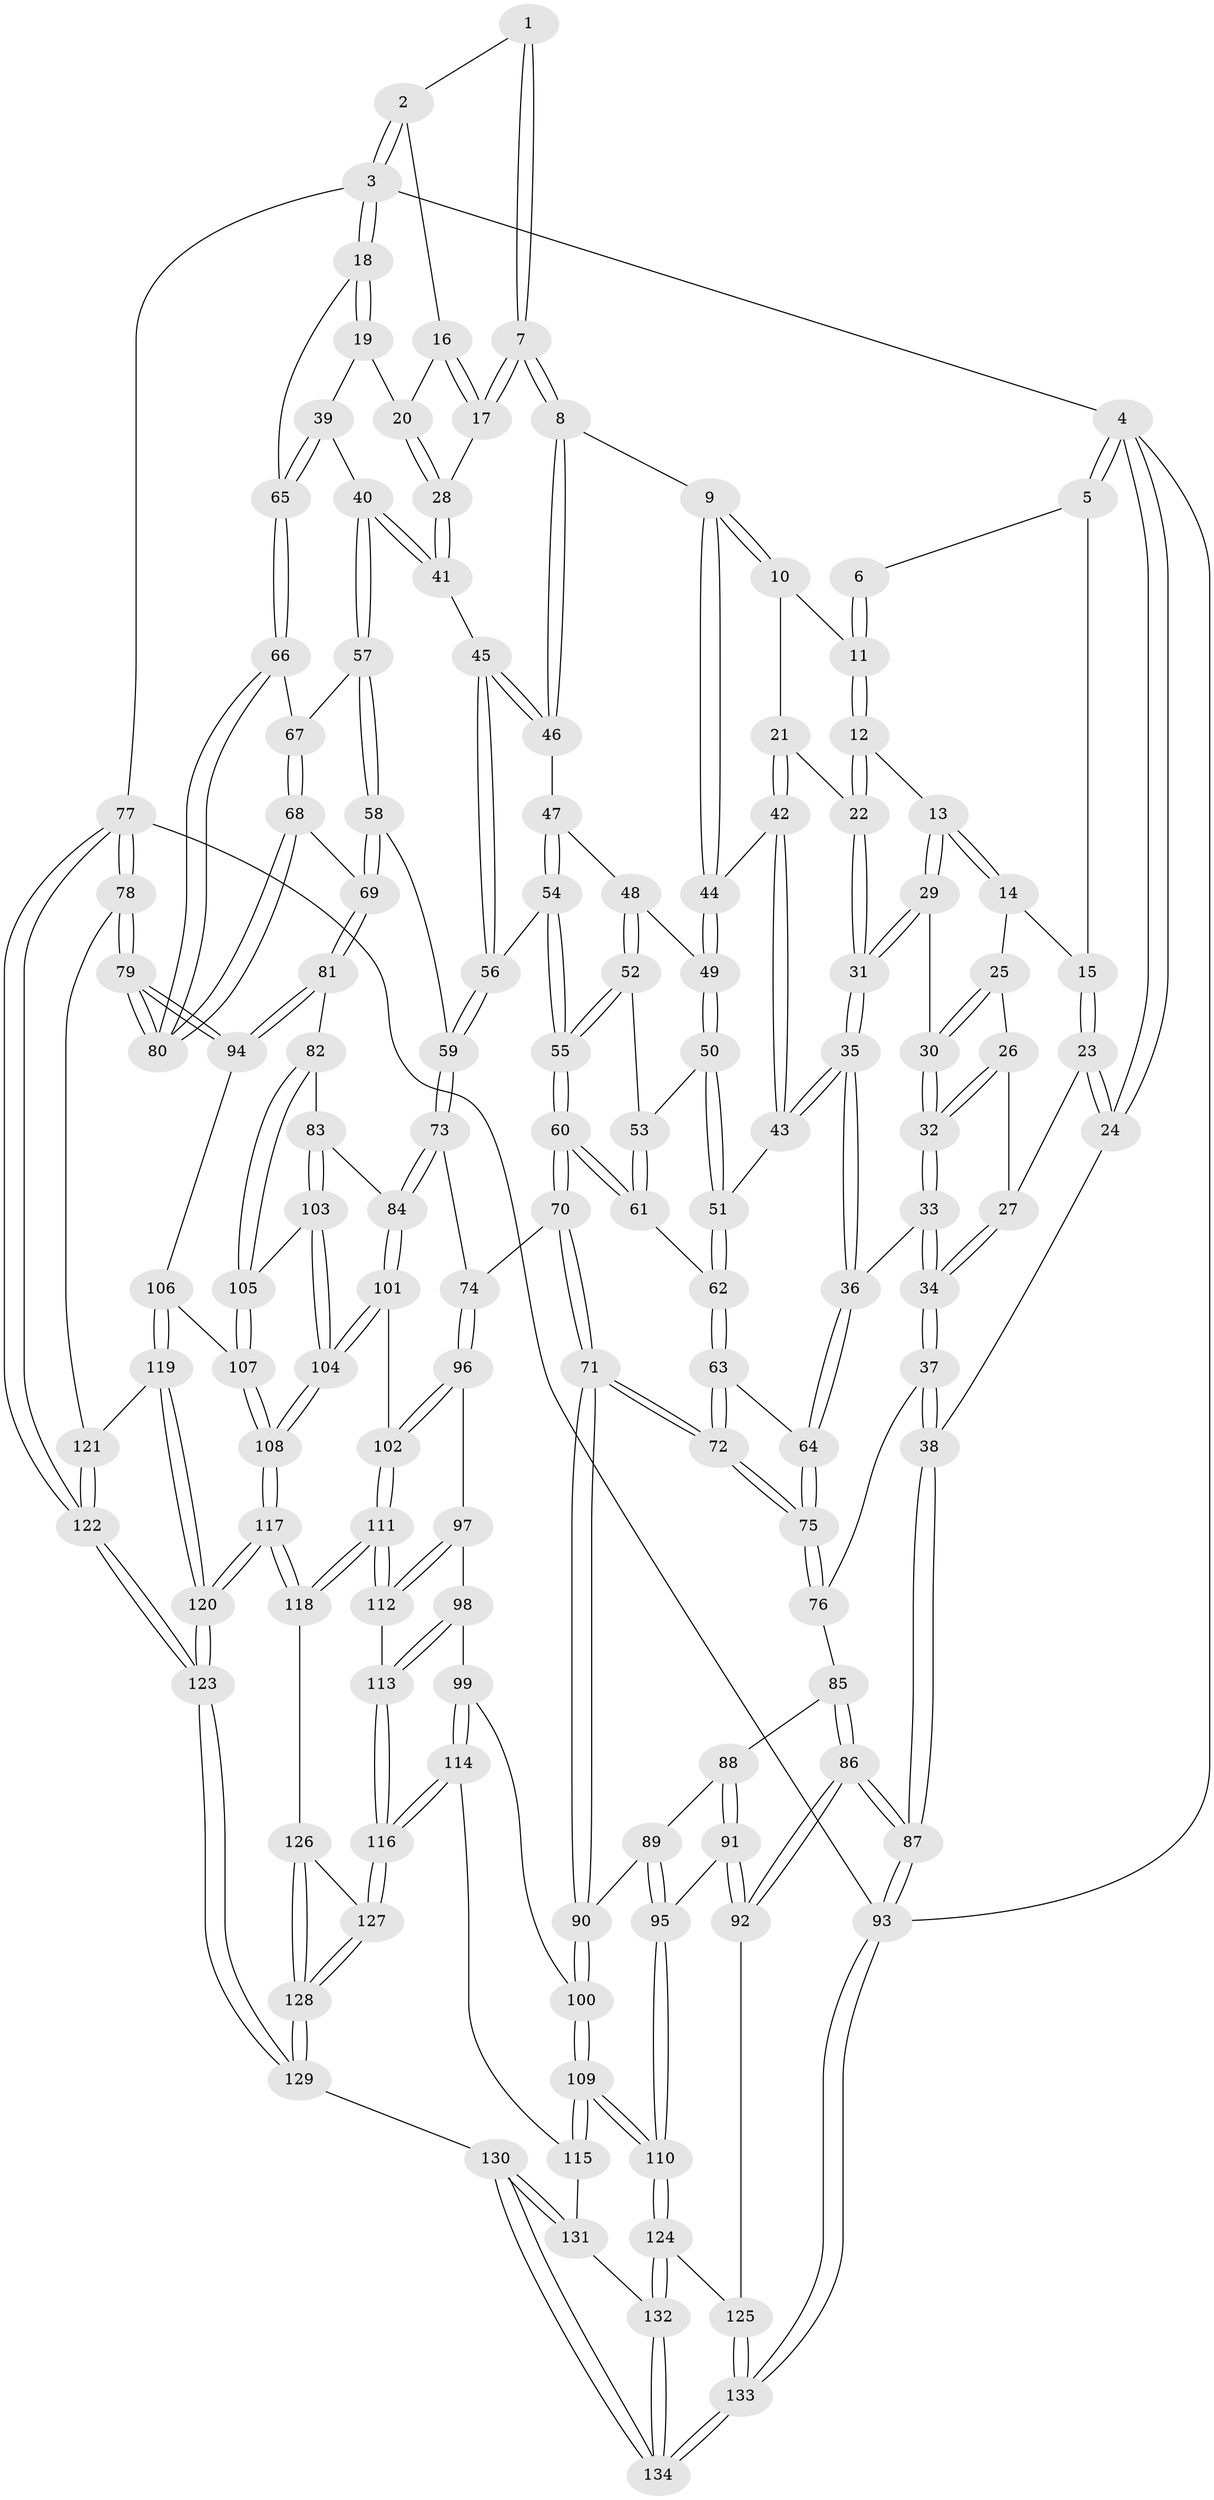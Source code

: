 // coarse degree distribution, {3: 0.1111111111111111, 5: 0.4074074074074074, 6: 0.07407407407407407, 2: 0.012345679012345678, 4: 0.3950617283950617}
// Generated by graph-tools (version 1.1) at 2025/42/03/06/25 10:42:26]
// undirected, 134 vertices, 332 edges
graph export_dot {
graph [start="1"]
  node [color=gray90,style=filled];
  1 [pos="+0.5455135444126442+0"];
  2 [pos="+0.7934756995455172+0"];
  3 [pos="+1+0"];
  4 [pos="+0+0"];
  5 [pos="+0.024981774519254124+0"];
  6 [pos="+0.31129239057150415+0"];
  7 [pos="+0.5239741908352272+0.1284153913473593"];
  8 [pos="+0.522201540976834+0.1297202085265304"];
  9 [pos="+0.5169088794364176+0.1293489498444653"];
  10 [pos="+0.396131868954569+0.03733284488825932"];
  11 [pos="+0.3312067907307196+0"];
  12 [pos="+0.26961492023217914+0.10497185074552279"];
  13 [pos="+0.2587190356269668+0.10889067893638577"];
  14 [pos="+0.1419420125022211+0.059269140770364326"];
  15 [pos="+0.12948113905779426+0.04242107746167349"];
  16 [pos="+0.7786556312592892+0"];
  17 [pos="+0.5813099272855451+0.12127600573752233"];
  18 [pos="+1+0"];
  19 [pos="+0.896513398074096+0.1477231420469228"];
  20 [pos="+0.7936375885589612+0.025992677464641747"];
  21 [pos="+0.35617330437421935+0.182299006479508"];
  22 [pos="+0.3340103128418455+0.17232474322659447"];
  23 [pos="+0.01793198422011008+0.14001194694670102"];
  24 [pos="+0+0.20186768723257423"];
  25 [pos="+0.12495212931284663+0.15067804479085403"];
  26 [pos="+0.11675900869046052+0.15609879621433073"];
  27 [pos="+0.1153572817923218+0.15630661053094885"];
  28 [pos="+0.7023288901395678+0.16509946317591706"];
  29 [pos="+0.2328182778437642+0.14262653562517613"];
  30 [pos="+0.1865164468419398+0.16549763121697714"];
  31 [pos="+0.2410817675130062+0.2708088013518622"];
  32 [pos="+0.15615962665705937+0.2847697660717994"];
  33 [pos="+0.154649634061451+0.34670813524090005"];
  34 [pos="+0.01790796565352942+0.3716223816129996"];
  35 [pos="+0.22286763666128132+0.32531881226283144"];
  36 [pos="+0.18505291111559308+0.3512594671464959"];
  37 [pos="+0+0.39266865920558286"];
  38 [pos="+0+0.38403141035907845"];
  39 [pos="+0.8703134390736472+0.2641325340765421"];
  40 [pos="+0.8513098136411489+0.28567624212487924"];
  41 [pos="+0.732832352008783+0.24231606639682057"];
  42 [pos="+0.3757485196127448+0.1941036912340926"];
  43 [pos="+0.2908031222148804+0.31578498899988494"];
  44 [pos="+0.38097099031417836+0.19504662373690967"];
  45 [pos="+0.675701707040268+0.28577910641154375"];
  46 [pos="+0.5318281572620077+0.20331159235201385"];
  47 [pos="+0.5153702666419563+0.28416054200991886"];
  48 [pos="+0.45334472062828185+0.2919659241306024"];
  49 [pos="+0.4059359768110588+0.2704624906104397"];
  50 [pos="+0.3579696784238106+0.3309932170198263"];
  51 [pos="+0.35445569048179165+0.3322079261027773"];
  52 [pos="+0.4283924287540885+0.3510593170095589"];
  53 [pos="+0.4157375789604397+0.35391710524170467"];
  54 [pos="+0.5639466505013427+0.3796156069893469"];
  55 [pos="+0.5201150559776067+0.4168015630121626"];
  56 [pos="+0.6166058523343446+0.38124638118507775"];
  57 [pos="+0.8567190218413975+0.32948524085433234"];
  58 [pos="+0.761658681319687+0.48202181375482533"];
  59 [pos="+0.7204673079875191+0.48855571956797045"];
  60 [pos="+0.4994135350408263+0.44857580531191826"];
  61 [pos="+0.40056537269609493+0.4232837637622412"];
  62 [pos="+0.36432546364723833+0.4293054272238657"];
  63 [pos="+0.3604005998410039+0.4328952335788963"];
  64 [pos="+0.19281563043044364+0.36264883142046717"];
  65 [pos="+1+0.2390318045146739"];
  66 [pos="+1+0.38892767621805935"];
  67 [pos="+0.9351325346249341+0.3853774982128053"];
  68 [pos="+0.9523723338710512+0.581611558665972"];
  69 [pos="+0.8854307271511028+0.5831308924621481"];
  70 [pos="+0.4861221047711954+0.5821631377534229"];
  71 [pos="+0.34422404533104894+0.636686262622906"];
  72 [pos="+0.3203788034083872+0.5936488870265983"];
  73 [pos="+0.6456706832890371+0.5941265828932057"];
  74 [pos="+0.5815297447167906+0.6168842550351514"];
  75 [pos="+0.2594591631833542+0.5424079914094879"];
  76 [pos="+0.1036796473674442+0.5525242866838683"];
  77 [pos="+1+1"];
  78 [pos="+1+0.8246218639215345"];
  79 [pos="+1+0.6883778928762533"];
  80 [pos="+1+0.6654248083341884"];
  81 [pos="+0.815699945294355+0.6845322498222836"];
  82 [pos="+0.8154158263747011+0.6846432541849947"];
  83 [pos="+0.7477087566679991+0.6898426021578058"];
  84 [pos="+0.740740262372548+0.6894203779138646"];
  85 [pos="+0.10650607759277672+0.5799553131514767"];
  86 [pos="+0+0.7745449264162599"];
  87 [pos="+0+0.7730252742809802"];
  88 [pos="+0.11203993555682568+0.6015219968601072"];
  89 [pos="+0.19943357002940332+0.6689620124525155"];
  90 [pos="+0.3402225875728024+0.6480179153782472"];
  91 [pos="+0.04037997128547799+0.7662686107786932"];
  92 [pos="+0+0.7791277265701306"];
  93 [pos="+0+1"];
  94 [pos="+0.8934891694873313+0.7739711965212294"];
  95 [pos="+0.06708044454037633+0.769430316768587"];
  96 [pos="+0.5841023940049823+0.7105678516087813"];
  97 [pos="+0.5324104404393996+0.7686210146366024"];
  98 [pos="+0.5120457319300483+0.776545346986183"];
  99 [pos="+0.4561049247674554+0.775857941202291"];
  100 [pos="+0.34070967414178127+0.6544151809524169"];
  101 [pos="+0.6981130781962537+0.763147984484206"];
  102 [pos="+0.654870323928847+0.7831425418747179"];
  103 [pos="+0.7729369853898416+0.7881683014124949"];
  104 [pos="+0.7604381896268132+0.812091289798985"];
  105 [pos="+0.80155485882434+0.7642208552211395"];
  106 [pos="+0.8754862083025846+0.806501510525628"];
  107 [pos="+0.8396568886592719+0.8138483976305572"];
  108 [pos="+0.7751292558523017+0.8540245300741911"];
  109 [pos="+0.2632079343398442+0.8625668543652795"];
  110 [pos="+0.24593954335251209+0.8794702418080806"];
  111 [pos="+0.6398676802517073+0.8571815866829638"];
  112 [pos="+0.5934761258669177+0.8456521142200314"];
  113 [pos="+0.5288615189073146+0.8640916967020592"];
  114 [pos="+0.44076685948134264+0.8804146786122516"];
  115 [pos="+0.43298715938538357+0.8836388512494971"];
  116 [pos="+0.49520230667111365+0.9018923698689012"];
  117 [pos="+0.749822356553334+0.9342309138538448"];
  118 [pos="+0.6497926158613179+0.879055510990084"];
  119 [pos="+0.8862416678286987+0.8371175787750179"];
  120 [pos="+0.8029778541578833+1"];
  121 [pos="+0.9051975029536344+0.8488212302664558"];
  122 [pos="+1+1"];
  123 [pos="+0.8909935529610483+1"];
  124 [pos="+0.24565820610518765+0.8812265231628978"];
  125 [pos="+0.10084999173919655+0.9491809532594984"];
  126 [pos="+0.6407734178647966+0.8874328158514354"];
  127 [pos="+0.5138461768996911+0.9323617101849995"];
  128 [pos="+0.5361291287017192+1"];
  129 [pos="+0.5276982967669935+1"];
  130 [pos="+0.5116444968632246+1"];
  131 [pos="+0.41856927376030345+0.9418093388217256"];
  132 [pos="+0.27294352683782874+1"];
  133 [pos="+0+1"];
  134 [pos="+0.28659827236217095+1"];
  1 -- 2;
  1 -- 7;
  1 -- 7;
  2 -- 3;
  2 -- 3;
  2 -- 16;
  3 -- 4;
  3 -- 18;
  3 -- 18;
  3 -- 77;
  4 -- 5;
  4 -- 5;
  4 -- 24;
  4 -- 24;
  4 -- 93;
  5 -- 6;
  5 -- 15;
  6 -- 11;
  6 -- 11;
  7 -- 8;
  7 -- 8;
  7 -- 17;
  7 -- 17;
  8 -- 9;
  8 -- 46;
  8 -- 46;
  9 -- 10;
  9 -- 10;
  9 -- 44;
  9 -- 44;
  10 -- 11;
  10 -- 21;
  11 -- 12;
  11 -- 12;
  12 -- 13;
  12 -- 22;
  12 -- 22;
  13 -- 14;
  13 -- 14;
  13 -- 29;
  13 -- 29;
  14 -- 15;
  14 -- 25;
  15 -- 23;
  15 -- 23;
  16 -- 17;
  16 -- 17;
  16 -- 20;
  17 -- 28;
  18 -- 19;
  18 -- 19;
  18 -- 65;
  19 -- 20;
  19 -- 39;
  20 -- 28;
  20 -- 28;
  21 -- 22;
  21 -- 42;
  21 -- 42;
  22 -- 31;
  22 -- 31;
  23 -- 24;
  23 -- 24;
  23 -- 27;
  24 -- 38;
  25 -- 26;
  25 -- 30;
  25 -- 30;
  26 -- 27;
  26 -- 32;
  26 -- 32;
  27 -- 34;
  27 -- 34;
  28 -- 41;
  28 -- 41;
  29 -- 30;
  29 -- 31;
  29 -- 31;
  30 -- 32;
  30 -- 32;
  31 -- 35;
  31 -- 35;
  32 -- 33;
  32 -- 33;
  33 -- 34;
  33 -- 34;
  33 -- 36;
  34 -- 37;
  34 -- 37;
  35 -- 36;
  35 -- 36;
  35 -- 43;
  35 -- 43;
  36 -- 64;
  36 -- 64;
  37 -- 38;
  37 -- 38;
  37 -- 76;
  38 -- 87;
  38 -- 87;
  39 -- 40;
  39 -- 65;
  39 -- 65;
  40 -- 41;
  40 -- 41;
  40 -- 57;
  40 -- 57;
  41 -- 45;
  42 -- 43;
  42 -- 43;
  42 -- 44;
  43 -- 51;
  44 -- 49;
  44 -- 49;
  45 -- 46;
  45 -- 46;
  45 -- 56;
  45 -- 56;
  46 -- 47;
  47 -- 48;
  47 -- 54;
  47 -- 54;
  48 -- 49;
  48 -- 52;
  48 -- 52;
  49 -- 50;
  49 -- 50;
  50 -- 51;
  50 -- 51;
  50 -- 53;
  51 -- 62;
  51 -- 62;
  52 -- 53;
  52 -- 55;
  52 -- 55;
  53 -- 61;
  53 -- 61;
  54 -- 55;
  54 -- 55;
  54 -- 56;
  55 -- 60;
  55 -- 60;
  56 -- 59;
  56 -- 59;
  57 -- 58;
  57 -- 58;
  57 -- 67;
  58 -- 59;
  58 -- 69;
  58 -- 69;
  59 -- 73;
  59 -- 73;
  60 -- 61;
  60 -- 61;
  60 -- 70;
  60 -- 70;
  61 -- 62;
  62 -- 63;
  62 -- 63;
  63 -- 64;
  63 -- 72;
  63 -- 72;
  64 -- 75;
  64 -- 75;
  65 -- 66;
  65 -- 66;
  66 -- 67;
  66 -- 80;
  66 -- 80;
  67 -- 68;
  67 -- 68;
  68 -- 69;
  68 -- 80;
  68 -- 80;
  69 -- 81;
  69 -- 81;
  70 -- 71;
  70 -- 71;
  70 -- 74;
  71 -- 72;
  71 -- 72;
  71 -- 90;
  71 -- 90;
  72 -- 75;
  72 -- 75;
  73 -- 74;
  73 -- 84;
  73 -- 84;
  74 -- 96;
  74 -- 96;
  75 -- 76;
  75 -- 76;
  76 -- 85;
  77 -- 78;
  77 -- 78;
  77 -- 122;
  77 -- 122;
  77 -- 93;
  78 -- 79;
  78 -- 79;
  78 -- 121;
  79 -- 80;
  79 -- 80;
  79 -- 94;
  79 -- 94;
  81 -- 82;
  81 -- 94;
  81 -- 94;
  82 -- 83;
  82 -- 105;
  82 -- 105;
  83 -- 84;
  83 -- 103;
  83 -- 103;
  84 -- 101;
  84 -- 101;
  85 -- 86;
  85 -- 86;
  85 -- 88;
  86 -- 87;
  86 -- 87;
  86 -- 92;
  86 -- 92;
  87 -- 93;
  87 -- 93;
  88 -- 89;
  88 -- 91;
  88 -- 91;
  89 -- 90;
  89 -- 95;
  89 -- 95;
  90 -- 100;
  90 -- 100;
  91 -- 92;
  91 -- 92;
  91 -- 95;
  92 -- 125;
  93 -- 133;
  93 -- 133;
  94 -- 106;
  95 -- 110;
  95 -- 110;
  96 -- 97;
  96 -- 102;
  96 -- 102;
  97 -- 98;
  97 -- 112;
  97 -- 112;
  98 -- 99;
  98 -- 113;
  98 -- 113;
  99 -- 100;
  99 -- 114;
  99 -- 114;
  100 -- 109;
  100 -- 109;
  101 -- 102;
  101 -- 104;
  101 -- 104;
  102 -- 111;
  102 -- 111;
  103 -- 104;
  103 -- 104;
  103 -- 105;
  104 -- 108;
  104 -- 108;
  105 -- 107;
  105 -- 107;
  106 -- 107;
  106 -- 119;
  106 -- 119;
  107 -- 108;
  107 -- 108;
  108 -- 117;
  108 -- 117;
  109 -- 110;
  109 -- 110;
  109 -- 115;
  109 -- 115;
  110 -- 124;
  110 -- 124;
  111 -- 112;
  111 -- 112;
  111 -- 118;
  111 -- 118;
  112 -- 113;
  113 -- 116;
  113 -- 116;
  114 -- 115;
  114 -- 116;
  114 -- 116;
  115 -- 131;
  116 -- 127;
  116 -- 127;
  117 -- 118;
  117 -- 118;
  117 -- 120;
  117 -- 120;
  118 -- 126;
  119 -- 120;
  119 -- 120;
  119 -- 121;
  120 -- 123;
  120 -- 123;
  121 -- 122;
  121 -- 122;
  122 -- 123;
  122 -- 123;
  123 -- 129;
  123 -- 129;
  124 -- 125;
  124 -- 132;
  124 -- 132;
  125 -- 133;
  125 -- 133;
  126 -- 127;
  126 -- 128;
  126 -- 128;
  127 -- 128;
  127 -- 128;
  128 -- 129;
  128 -- 129;
  129 -- 130;
  130 -- 131;
  130 -- 131;
  130 -- 134;
  130 -- 134;
  131 -- 132;
  132 -- 134;
  132 -- 134;
  133 -- 134;
  133 -- 134;
}
